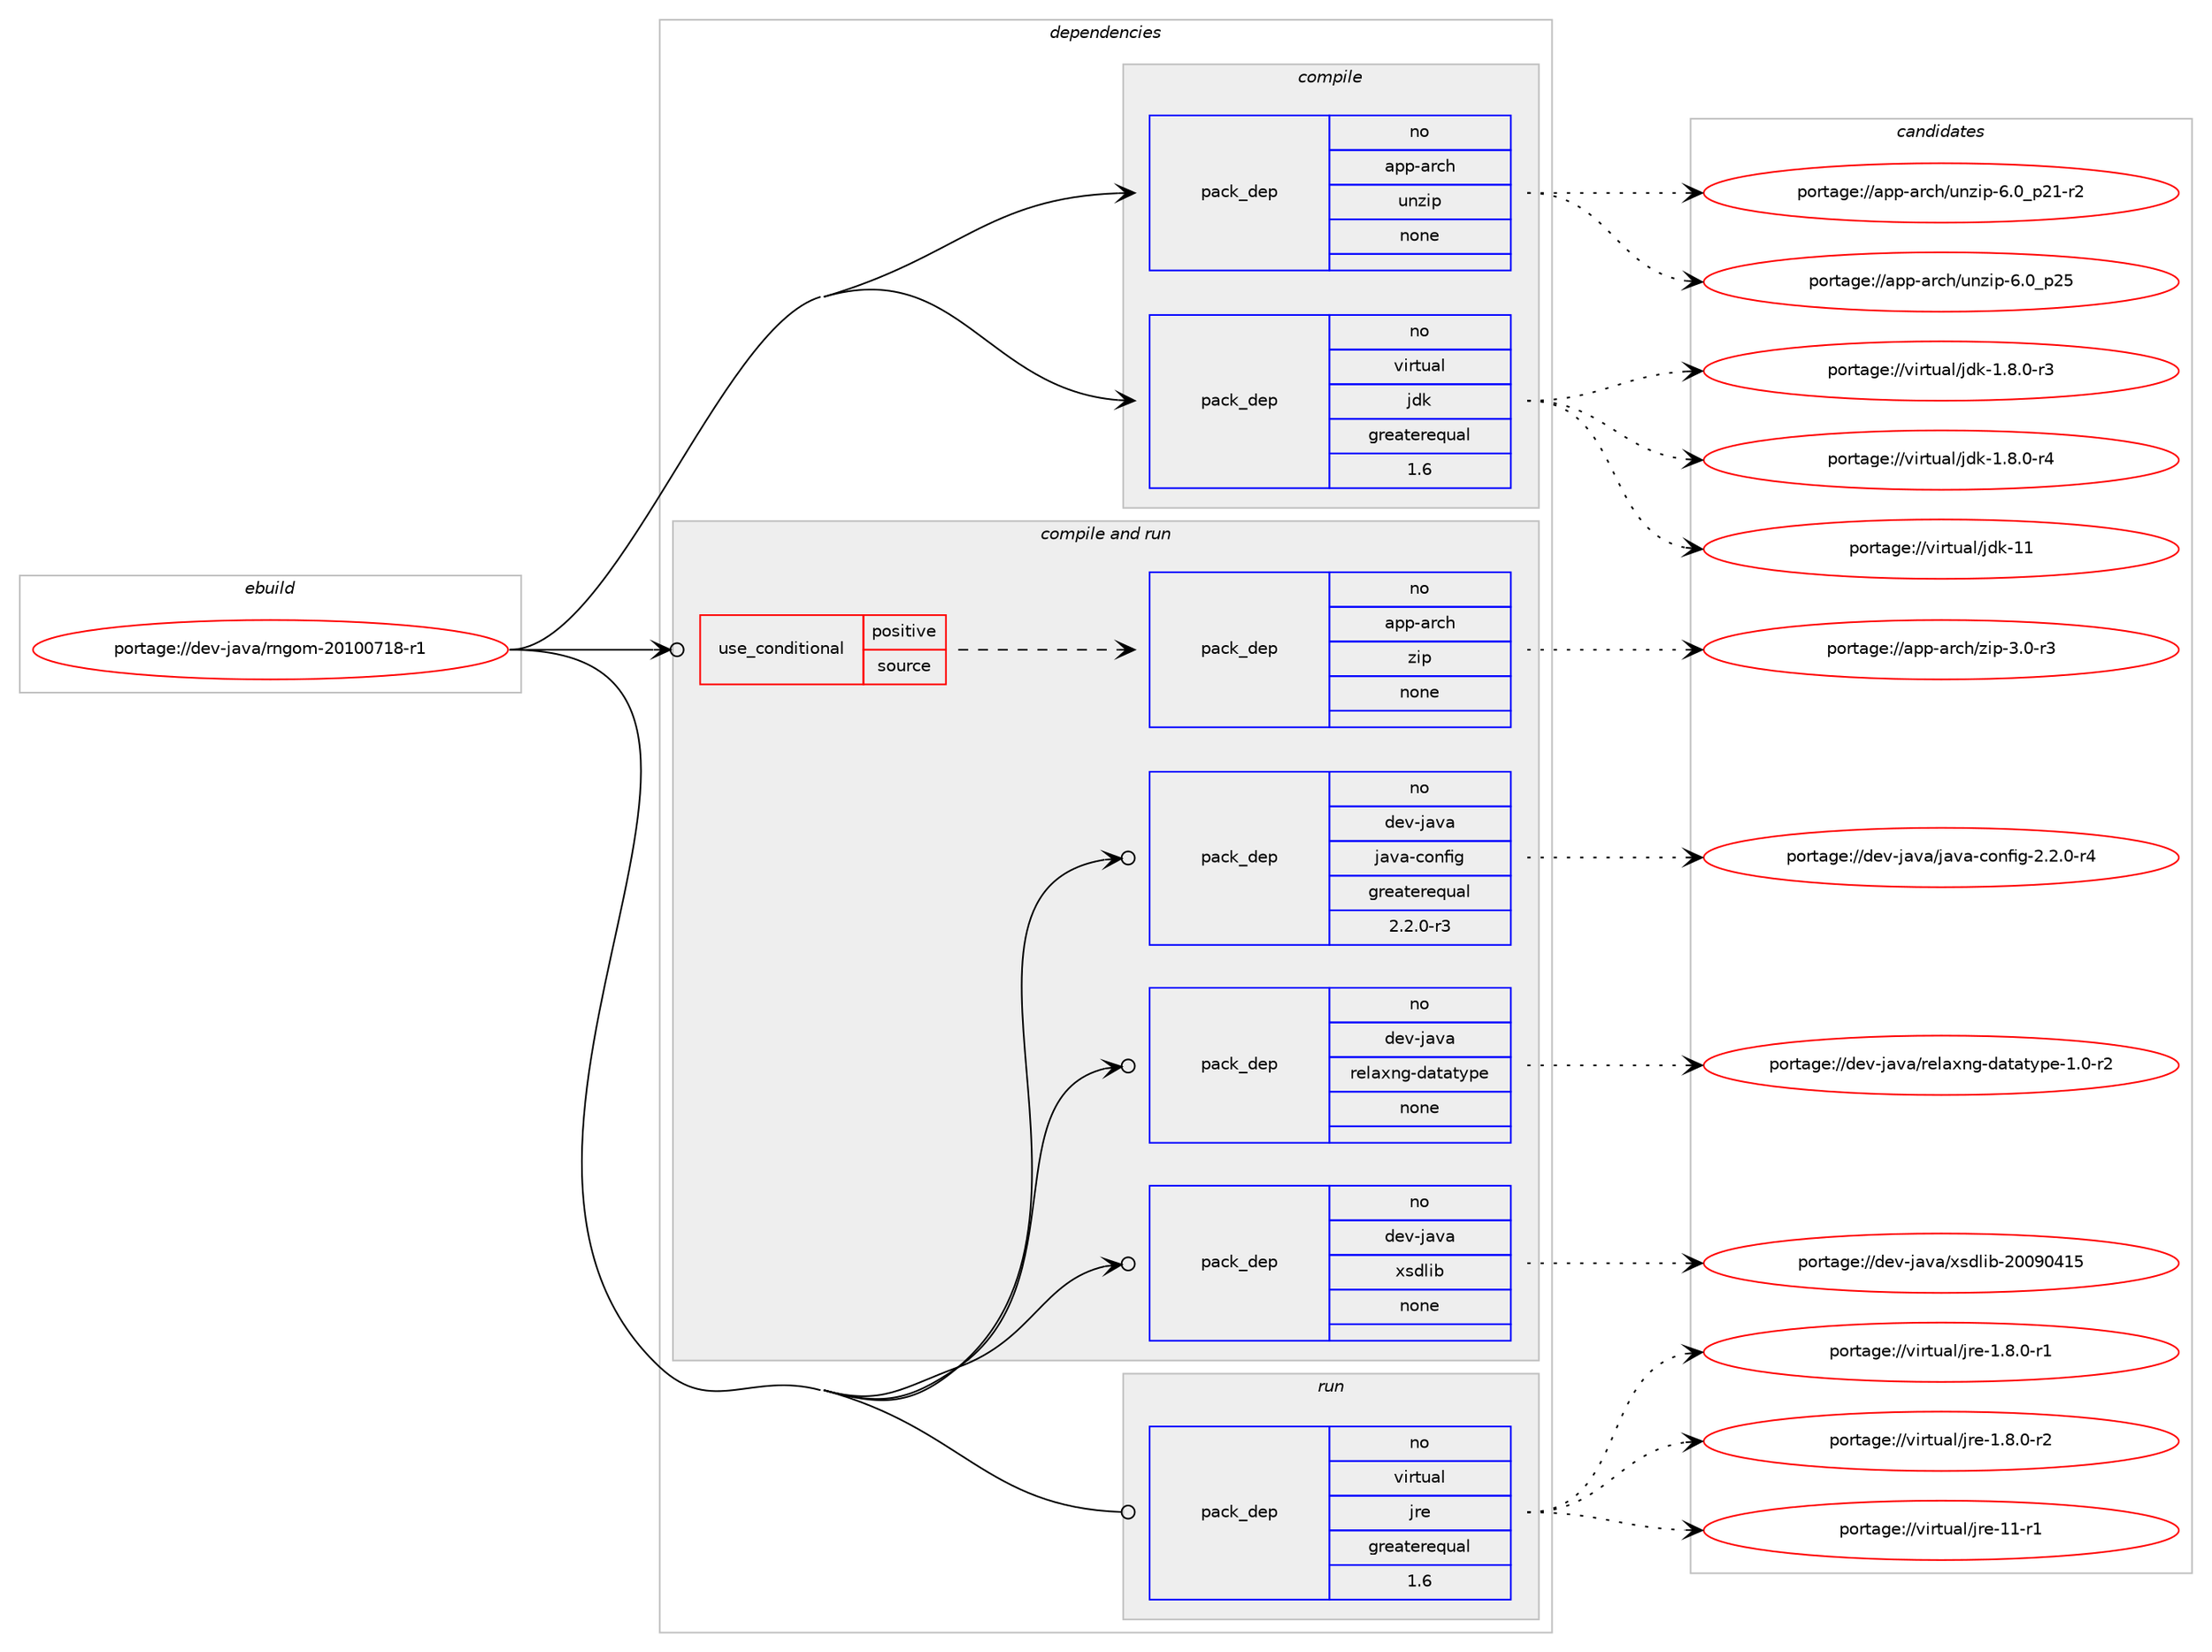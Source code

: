 digraph prolog {

# *************
# Graph options
# *************

newrank=true;
concentrate=true;
compound=true;
graph [rankdir=LR,fontname=Helvetica,fontsize=10,ranksep=1.5];#, ranksep=2.5, nodesep=0.2];
edge  [arrowhead=vee];
node  [fontname=Helvetica,fontsize=10];

# **********
# The ebuild
# **********

subgraph cluster_leftcol {
color=gray;
rank=same;
label=<<i>ebuild</i>>;
id [label="portage://dev-java/rngom-20100718-r1", color=red, width=4, href="../dev-java/rngom-20100718-r1.svg"];
}

# ****************
# The dependencies
# ****************

subgraph cluster_midcol {
color=gray;
label=<<i>dependencies</i>>;
subgraph cluster_compile {
fillcolor="#eeeeee";
style=filled;
label=<<i>compile</i>>;
subgraph pack70014 {
dependency91560 [label=<<TABLE BORDER="0" CELLBORDER="1" CELLSPACING="0" CELLPADDING="4" WIDTH="220"><TR><TD ROWSPAN="6" CELLPADDING="30">pack_dep</TD></TR><TR><TD WIDTH="110">no</TD></TR><TR><TD>app-arch</TD></TR><TR><TD>unzip</TD></TR><TR><TD>none</TD></TR><TR><TD></TD></TR></TABLE>>, shape=none, color=blue];
}
id:e -> dependency91560:w [weight=20,style="solid",arrowhead="vee"];
subgraph pack70015 {
dependency91561 [label=<<TABLE BORDER="0" CELLBORDER="1" CELLSPACING="0" CELLPADDING="4" WIDTH="220"><TR><TD ROWSPAN="6" CELLPADDING="30">pack_dep</TD></TR><TR><TD WIDTH="110">no</TD></TR><TR><TD>virtual</TD></TR><TR><TD>jdk</TD></TR><TR><TD>greaterequal</TD></TR><TR><TD>1.6</TD></TR></TABLE>>, shape=none, color=blue];
}
id:e -> dependency91561:w [weight=20,style="solid",arrowhead="vee"];
}
subgraph cluster_compileandrun {
fillcolor="#eeeeee";
style=filled;
label=<<i>compile and run</i>>;
subgraph cond18817 {
dependency91562 [label=<<TABLE BORDER="0" CELLBORDER="1" CELLSPACING="0" CELLPADDING="4"><TR><TD ROWSPAN="3" CELLPADDING="10">use_conditional</TD></TR><TR><TD>positive</TD></TR><TR><TD>source</TD></TR></TABLE>>, shape=none, color=red];
subgraph pack70016 {
dependency91563 [label=<<TABLE BORDER="0" CELLBORDER="1" CELLSPACING="0" CELLPADDING="4" WIDTH="220"><TR><TD ROWSPAN="6" CELLPADDING="30">pack_dep</TD></TR><TR><TD WIDTH="110">no</TD></TR><TR><TD>app-arch</TD></TR><TR><TD>zip</TD></TR><TR><TD>none</TD></TR><TR><TD></TD></TR></TABLE>>, shape=none, color=blue];
}
dependency91562:e -> dependency91563:w [weight=20,style="dashed",arrowhead="vee"];
}
id:e -> dependency91562:w [weight=20,style="solid",arrowhead="odotvee"];
subgraph pack70017 {
dependency91564 [label=<<TABLE BORDER="0" CELLBORDER="1" CELLSPACING="0" CELLPADDING="4" WIDTH="220"><TR><TD ROWSPAN="6" CELLPADDING="30">pack_dep</TD></TR><TR><TD WIDTH="110">no</TD></TR><TR><TD>dev-java</TD></TR><TR><TD>java-config</TD></TR><TR><TD>greaterequal</TD></TR><TR><TD>2.2.0-r3</TD></TR></TABLE>>, shape=none, color=blue];
}
id:e -> dependency91564:w [weight=20,style="solid",arrowhead="odotvee"];
subgraph pack70018 {
dependency91565 [label=<<TABLE BORDER="0" CELLBORDER="1" CELLSPACING="0" CELLPADDING="4" WIDTH="220"><TR><TD ROWSPAN="6" CELLPADDING="30">pack_dep</TD></TR><TR><TD WIDTH="110">no</TD></TR><TR><TD>dev-java</TD></TR><TR><TD>relaxng-datatype</TD></TR><TR><TD>none</TD></TR><TR><TD></TD></TR></TABLE>>, shape=none, color=blue];
}
id:e -> dependency91565:w [weight=20,style="solid",arrowhead="odotvee"];
subgraph pack70019 {
dependency91566 [label=<<TABLE BORDER="0" CELLBORDER="1" CELLSPACING="0" CELLPADDING="4" WIDTH="220"><TR><TD ROWSPAN="6" CELLPADDING="30">pack_dep</TD></TR><TR><TD WIDTH="110">no</TD></TR><TR><TD>dev-java</TD></TR><TR><TD>xsdlib</TD></TR><TR><TD>none</TD></TR><TR><TD></TD></TR></TABLE>>, shape=none, color=blue];
}
id:e -> dependency91566:w [weight=20,style="solid",arrowhead="odotvee"];
}
subgraph cluster_run {
fillcolor="#eeeeee";
style=filled;
label=<<i>run</i>>;
subgraph pack70020 {
dependency91567 [label=<<TABLE BORDER="0" CELLBORDER="1" CELLSPACING="0" CELLPADDING="4" WIDTH="220"><TR><TD ROWSPAN="6" CELLPADDING="30">pack_dep</TD></TR><TR><TD WIDTH="110">no</TD></TR><TR><TD>virtual</TD></TR><TR><TD>jre</TD></TR><TR><TD>greaterequal</TD></TR><TR><TD>1.6</TD></TR></TABLE>>, shape=none, color=blue];
}
id:e -> dependency91567:w [weight=20,style="solid",arrowhead="odot"];
}
}

# **************
# The candidates
# **************

subgraph cluster_choices {
rank=same;
color=gray;
label=<<i>candidates</i>>;

subgraph choice70014 {
color=black;
nodesep=1;
choiceportage9711211245971149910447117110122105112455446489511250494511450 [label="portage://app-arch/unzip-6.0_p21-r2", color=red, width=4,href="../app-arch/unzip-6.0_p21-r2.svg"];
choiceportage971121124597114991044711711012210511245544648951125053 [label="portage://app-arch/unzip-6.0_p25", color=red, width=4,href="../app-arch/unzip-6.0_p25.svg"];
dependency91560:e -> choiceportage9711211245971149910447117110122105112455446489511250494511450:w [style=dotted,weight="100"];
dependency91560:e -> choiceportage971121124597114991044711711012210511245544648951125053:w [style=dotted,weight="100"];
}
subgraph choice70015 {
color=black;
nodesep=1;
choiceportage11810511411611797108471061001074549465646484511451 [label="portage://virtual/jdk-1.8.0-r3", color=red, width=4,href="../virtual/jdk-1.8.0-r3.svg"];
choiceportage11810511411611797108471061001074549465646484511452 [label="portage://virtual/jdk-1.8.0-r4", color=red, width=4,href="../virtual/jdk-1.8.0-r4.svg"];
choiceportage1181051141161179710847106100107454949 [label="portage://virtual/jdk-11", color=red, width=4,href="../virtual/jdk-11.svg"];
dependency91561:e -> choiceportage11810511411611797108471061001074549465646484511451:w [style=dotted,weight="100"];
dependency91561:e -> choiceportage11810511411611797108471061001074549465646484511452:w [style=dotted,weight="100"];
dependency91561:e -> choiceportage1181051141161179710847106100107454949:w [style=dotted,weight="100"];
}
subgraph choice70016 {
color=black;
nodesep=1;
choiceportage9711211245971149910447122105112455146484511451 [label="portage://app-arch/zip-3.0-r3", color=red, width=4,href="../app-arch/zip-3.0-r3.svg"];
dependency91563:e -> choiceportage9711211245971149910447122105112455146484511451:w [style=dotted,weight="100"];
}
subgraph choice70017 {
color=black;
nodesep=1;
choiceportage10010111845106971189747106971189745991111101021051034550465046484511452 [label="portage://dev-java/java-config-2.2.0-r4", color=red, width=4,href="../dev-java/java-config-2.2.0-r4.svg"];
dependency91564:e -> choiceportage10010111845106971189747106971189745991111101021051034550465046484511452:w [style=dotted,weight="100"];
}
subgraph choice70018 {
color=black;
nodesep=1;
choiceportage1001011184510697118974711410110897120110103451009711697116121112101454946484511450 [label="portage://dev-java/relaxng-datatype-1.0-r2", color=red, width=4,href="../dev-java/relaxng-datatype-1.0-r2.svg"];
dependency91565:e -> choiceportage1001011184510697118974711410110897120110103451009711697116121112101454946484511450:w [style=dotted,weight="100"];
}
subgraph choice70019 {
color=black;
nodesep=1;
choiceportage1001011184510697118974712011510010810598455048485748524953 [label="portage://dev-java/xsdlib-20090415", color=red, width=4,href="../dev-java/xsdlib-20090415.svg"];
dependency91566:e -> choiceportage1001011184510697118974712011510010810598455048485748524953:w [style=dotted,weight="100"];
}
subgraph choice70020 {
color=black;
nodesep=1;
choiceportage11810511411611797108471061141014549465646484511449 [label="portage://virtual/jre-1.8.0-r1", color=red, width=4,href="../virtual/jre-1.8.0-r1.svg"];
choiceportage11810511411611797108471061141014549465646484511450 [label="portage://virtual/jre-1.8.0-r2", color=red, width=4,href="../virtual/jre-1.8.0-r2.svg"];
choiceportage11810511411611797108471061141014549494511449 [label="portage://virtual/jre-11-r1", color=red, width=4,href="../virtual/jre-11-r1.svg"];
dependency91567:e -> choiceportage11810511411611797108471061141014549465646484511449:w [style=dotted,weight="100"];
dependency91567:e -> choiceportage11810511411611797108471061141014549465646484511450:w [style=dotted,weight="100"];
dependency91567:e -> choiceportage11810511411611797108471061141014549494511449:w [style=dotted,weight="100"];
}
}

}
